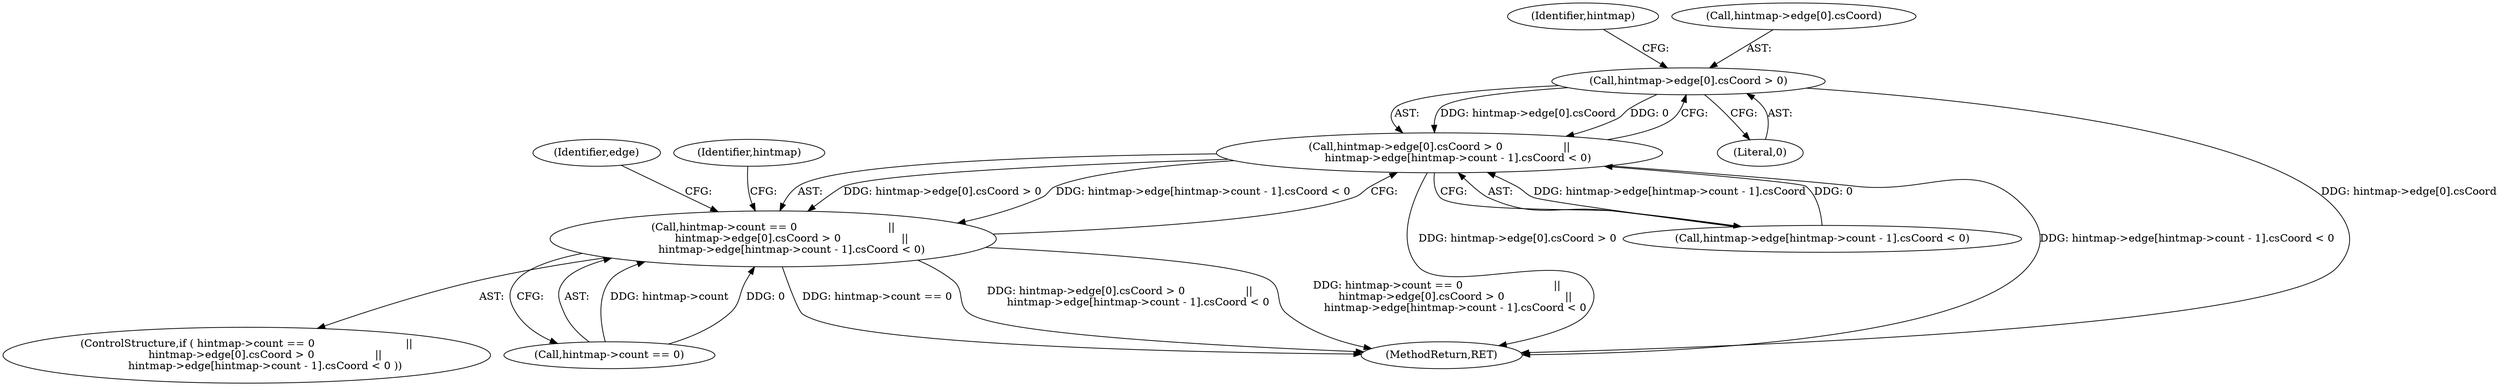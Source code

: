 digraph "0_savannah_2cdc4562f873237f1c77d43540537c7a721d3fd8@array" {
"1000362" [label="(Call,hintmap->edge[0].csCoord > 0)"];
"1000361" [label="(Call,hintmap->edge[0].csCoord > 0                  ||\n           hintmap->edge[hintmap->count - 1].csCoord < 0)"];
"1000355" [label="(Call,hintmap->count == 0                           ||\n           hintmap->edge[0].csCoord > 0                  ||\n           hintmap->edge[hintmap->count - 1].csCoord < 0)"];
"1000389" [label="(Identifier,edge)"];
"1000362" [label="(Call,hintmap->edge[0].csCoord > 0)"];
"1000375" [label="(Identifier,hintmap)"];
"1000370" [label="(Literal,0)"];
"1000363" [label="(Call,hintmap->edge[0].csCoord)"];
"1000361" [label="(Call,hintmap->edge[0].csCoord > 0                  ||\n           hintmap->edge[hintmap->count - 1].csCoord < 0)"];
"1000355" [label="(Call,hintmap->count == 0                           ||\n           hintmap->edge[0].csCoord > 0                  ||\n           hintmap->edge[hintmap->count - 1].csCoord < 0)"];
"1000356" [label="(Call,hintmap->count == 0)"];
"1000489" [label="(Identifier,hintmap)"];
"1000354" [label="(ControlStructure,if ( hintmap->count == 0                           ||\n           hintmap->edge[0].csCoord > 0                  ||\n           hintmap->edge[hintmap->count - 1].csCoord < 0 ))"];
"1000371" [label="(Call,hintmap->edge[hintmap->count - 1].csCoord < 0)"];
"1000574" [label="(MethodReturn,RET)"];
"1000362" -> "1000361"  [label="AST: "];
"1000362" -> "1000370"  [label="CFG: "];
"1000363" -> "1000362"  [label="AST: "];
"1000370" -> "1000362"  [label="AST: "];
"1000375" -> "1000362"  [label="CFG: "];
"1000361" -> "1000362"  [label="CFG: "];
"1000362" -> "1000574"  [label="DDG: hintmap->edge[0].csCoord"];
"1000362" -> "1000361"  [label="DDG: hintmap->edge[0].csCoord"];
"1000362" -> "1000361"  [label="DDG: 0"];
"1000361" -> "1000355"  [label="AST: "];
"1000361" -> "1000371"  [label="CFG: "];
"1000371" -> "1000361"  [label="AST: "];
"1000355" -> "1000361"  [label="CFG: "];
"1000361" -> "1000574"  [label="DDG: hintmap->edge[0].csCoord > 0"];
"1000361" -> "1000574"  [label="DDG: hintmap->edge[hintmap->count - 1].csCoord < 0"];
"1000361" -> "1000355"  [label="DDG: hintmap->edge[0].csCoord > 0"];
"1000361" -> "1000355"  [label="DDG: hintmap->edge[hintmap->count - 1].csCoord < 0"];
"1000371" -> "1000361"  [label="DDG: hintmap->edge[hintmap->count - 1].csCoord"];
"1000371" -> "1000361"  [label="DDG: 0"];
"1000355" -> "1000354"  [label="AST: "];
"1000355" -> "1000356"  [label="CFG: "];
"1000356" -> "1000355"  [label="AST: "];
"1000389" -> "1000355"  [label="CFG: "];
"1000489" -> "1000355"  [label="CFG: "];
"1000355" -> "1000574"  [label="DDG: hintmap->count == 0"];
"1000355" -> "1000574"  [label="DDG: hintmap->edge[0].csCoord > 0                  ||\n           hintmap->edge[hintmap->count - 1].csCoord < 0"];
"1000355" -> "1000574"  [label="DDG: hintmap->count == 0                           ||\n           hintmap->edge[0].csCoord > 0                  ||\n           hintmap->edge[hintmap->count - 1].csCoord < 0"];
"1000356" -> "1000355"  [label="DDG: hintmap->count"];
"1000356" -> "1000355"  [label="DDG: 0"];
}
